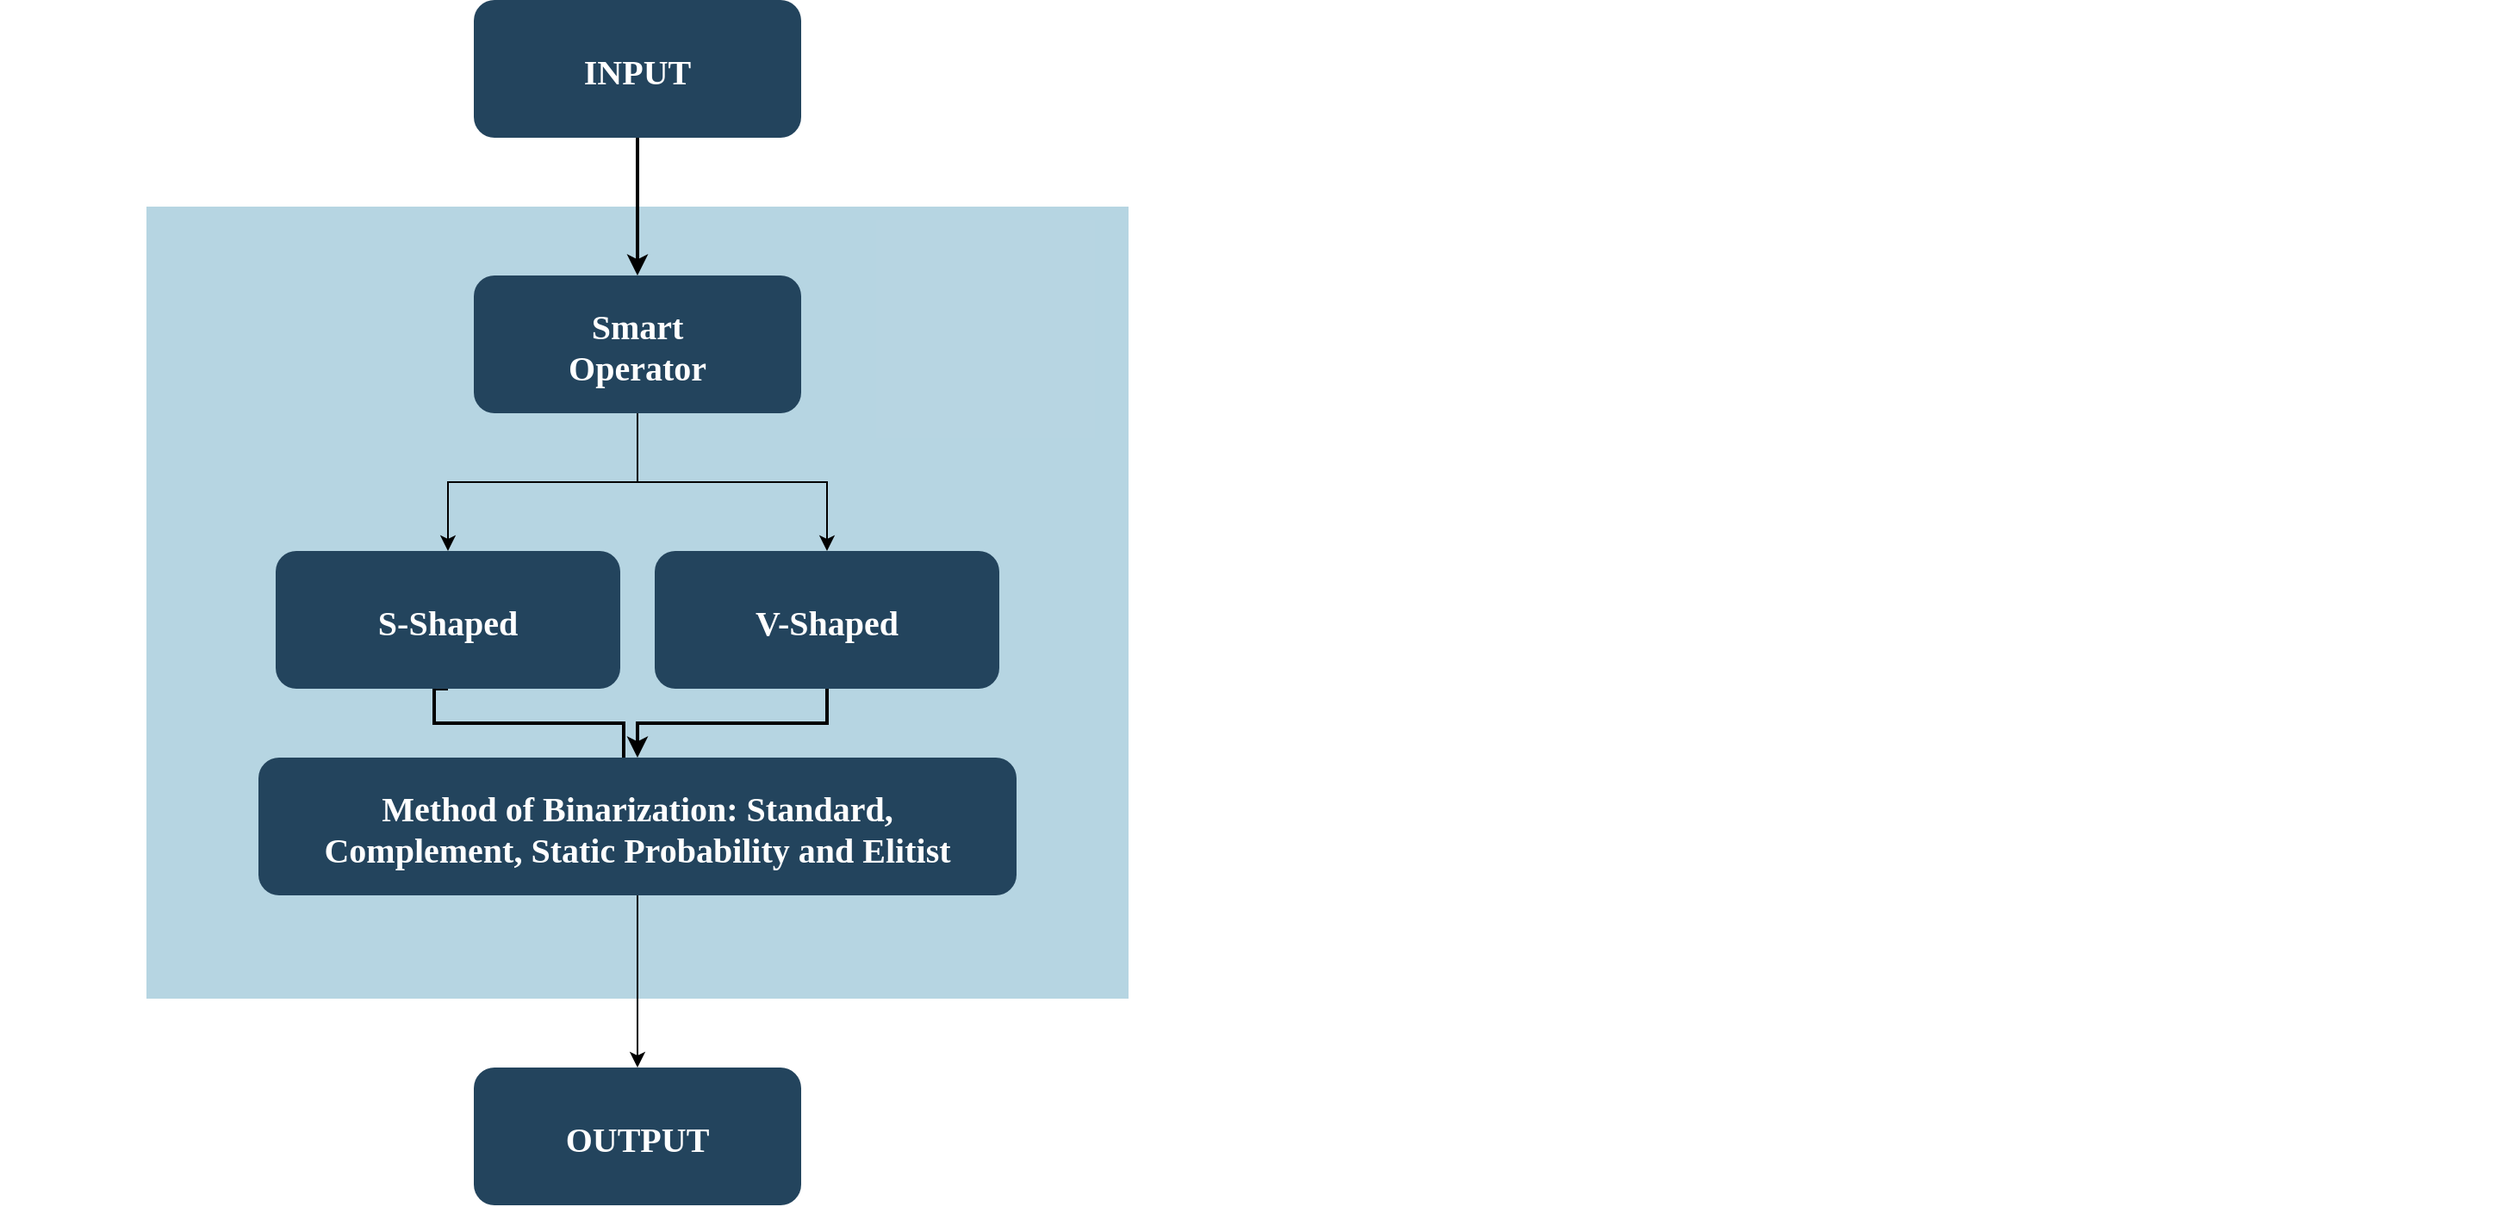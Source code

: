 <mxfile version="14.5.3" type="github">
  <diagram name="Page-1" id="2c0d36ab-eaac-3732-788b-9136903baeff">
    <mxGraphModel dx="1185" dy="635" grid="1" gridSize="10" guides="1" tooltips="1" connect="1" arrows="1" fold="1" page="1" pageScale="1.5" pageWidth="500" pageHeight="500" background="#ffffff" math="0" shadow="0">
      <root>
        <mxCell id="0" />
        <mxCell id="1" parent="0" />
        <mxCell id="wvX458b5Liu1xApsOVez-122" value="" style="group" parent="1" vertex="1" connectable="0">
          <mxGeometry x="25" y="25" width="1450" height="700" as="geometry" />
        </mxCell>
        <mxCell id="122" value="" style="fillColor=#10739E;strokeColor=none;opacity=30;" parent="wvX458b5Liu1xApsOVez-122" vertex="1">
          <mxGeometry x="85" y="120" width="570" height="460" as="geometry" />
        </mxCell>
        <mxCell id="f8rjbwAVU_jTXdxaiKcW-122" style="edgeStyle=orthogonalEdgeStyle;rounded=0;orthogonalLoop=1;jettySize=auto;html=1;" edge="1" parent="wvX458b5Liu1xApsOVez-122" source="2" target="12">
          <mxGeometry relative="1" as="geometry" />
        </mxCell>
        <mxCell id="f8rjbwAVU_jTXdxaiKcW-123" style="edgeStyle=orthogonalEdgeStyle;rounded=0;orthogonalLoop=1;jettySize=auto;html=1;" edge="1" parent="wvX458b5Liu1xApsOVez-122" source="2" target="13">
          <mxGeometry relative="1" as="geometry" />
        </mxCell>
        <mxCell id="2" value="Smart &#xa;Operator" style="rounded=1;fillColor=#23445D;gradientColor=none;strokeColor=none;fontColor=#FFFFFF;fontStyle=1;fontFamily=Tahoma;fontSize=20;" parent="wvX458b5Liu1xApsOVez-122" vertex="1">
          <mxGeometry x="275" y="160" width="190" height="80" as="geometry" />
        </mxCell>
        <mxCell id="12" value="V-Shaped" style="rounded=1;fillColor=#23445D;gradientColor=none;strokeColor=none;fontColor=#FFFFFF;fontStyle=1;fontFamily=Tahoma;fontSize=20;" parent="wvX458b5Liu1xApsOVez-122" vertex="1">
          <mxGeometry x="380" y="320" width="200" height="80" as="geometry" />
        </mxCell>
        <mxCell id="c1DR4I_trHWYi7E3A0Q3-143" style="edgeStyle=orthogonalEdgeStyle;rounded=0;orthogonalLoop=1;jettySize=auto;html=1;exitX=0.5;exitY=1;exitDx=0;exitDy=0;strokeWidth=2;" parent="wvX458b5Liu1xApsOVez-122" source="13" edge="1">
          <mxGeometry relative="1" as="geometry">
            <mxPoint x="362" y="460" as="targetPoint" />
            <Array as="points">
              <mxPoint x="252" y="420" />
              <mxPoint x="362" y="420" />
            </Array>
          </mxGeometry>
        </mxCell>
        <mxCell id="13" value="S-Shaped" style="rounded=1;fillColor=#23445D;gradientColor=none;strokeColor=none;fontColor=#FFFFFF;fontStyle=1;fontFamily=Tahoma;fontSize=20;" parent="wvX458b5Liu1xApsOVez-122" vertex="1">
          <mxGeometry x="160" y="320" width="200" height="80" as="geometry" />
        </mxCell>
        <mxCell id="c1DR4I_trHWYi7E3A0Q3-125" style="edgeStyle=orthogonalEdgeStyle;rounded=0;orthogonalLoop=1;jettySize=auto;html=1;exitX=0.5;exitY=1;exitDx=0;exitDy=0;strokeWidth=2;" parent="wvX458b5Liu1xApsOVez-122" source="c1DR4I_trHWYi7E3A0Q3-123" target="2" edge="1">
          <mxGeometry relative="1" as="geometry" />
        </mxCell>
        <mxCell id="c1DR4I_trHWYi7E3A0Q3-123" value="INPUT" style="rounded=1;fillColor=#23445D;gradientColor=none;strokeColor=none;fontColor=#FFFFFF;fontStyle=1;fontFamily=Tahoma;fontSize=20;" parent="wvX458b5Liu1xApsOVez-122" vertex="1">
          <mxGeometry x="275" width="190" height="80" as="geometry" />
        </mxCell>
        <mxCell id="f8rjbwAVU_jTXdxaiKcW-124" style="edgeStyle=orthogonalEdgeStyle;rounded=0;orthogonalLoop=1;jettySize=auto;html=1;entryX=0.5;entryY=0;entryDx=0;entryDy=0;" edge="1" parent="wvX458b5Liu1xApsOVez-122" source="c1DR4I_trHWYi7E3A0Q3-133" target="c1DR4I_trHWYi7E3A0Q3-135">
          <mxGeometry relative="1" as="geometry" />
        </mxCell>
        <mxCell id="c1DR4I_trHWYi7E3A0Q3-133" value="Method of Binarization: Standard, &#xa;Complement, Static Probability and Elitist" style="rounded=1;fillColor=#23445D;gradientColor=none;strokeColor=none;fontColor=#FFFFFF;fontStyle=1;fontFamily=Tahoma;fontSize=20;" parent="wvX458b5Liu1xApsOVez-122" vertex="1">
          <mxGeometry x="150" y="440" width="440" height="80" as="geometry" />
        </mxCell>
        <mxCell id="c1DR4I_trHWYi7E3A0Q3-142" style="edgeStyle=orthogonalEdgeStyle;rounded=0;orthogonalLoop=1;jettySize=auto;html=1;exitX=0.5;exitY=1;exitDx=0;exitDy=0;strokeWidth=2;" parent="wvX458b5Liu1xApsOVez-122" source="12" target="c1DR4I_trHWYi7E3A0Q3-133" edge="1">
          <mxGeometry relative="1" as="geometry" />
        </mxCell>
        <mxCell id="c1DR4I_trHWYi7E3A0Q3-135" value="OUTPUT" style="rounded=1;fillColor=#23445D;gradientColor=none;strokeColor=none;fontColor=#FFFFFF;fontStyle=1;fontFamily=Tahoma;fontSize=20;" parent="wvX458b5Liu1xApsOVez-122" vertex="1">
          <mxGeometry x="275" y="620" width="190" height="80" as="geometry" />
        </mxCell>
      </root>
    </mxGraphModel>
  </diagram>
</mxfile>
